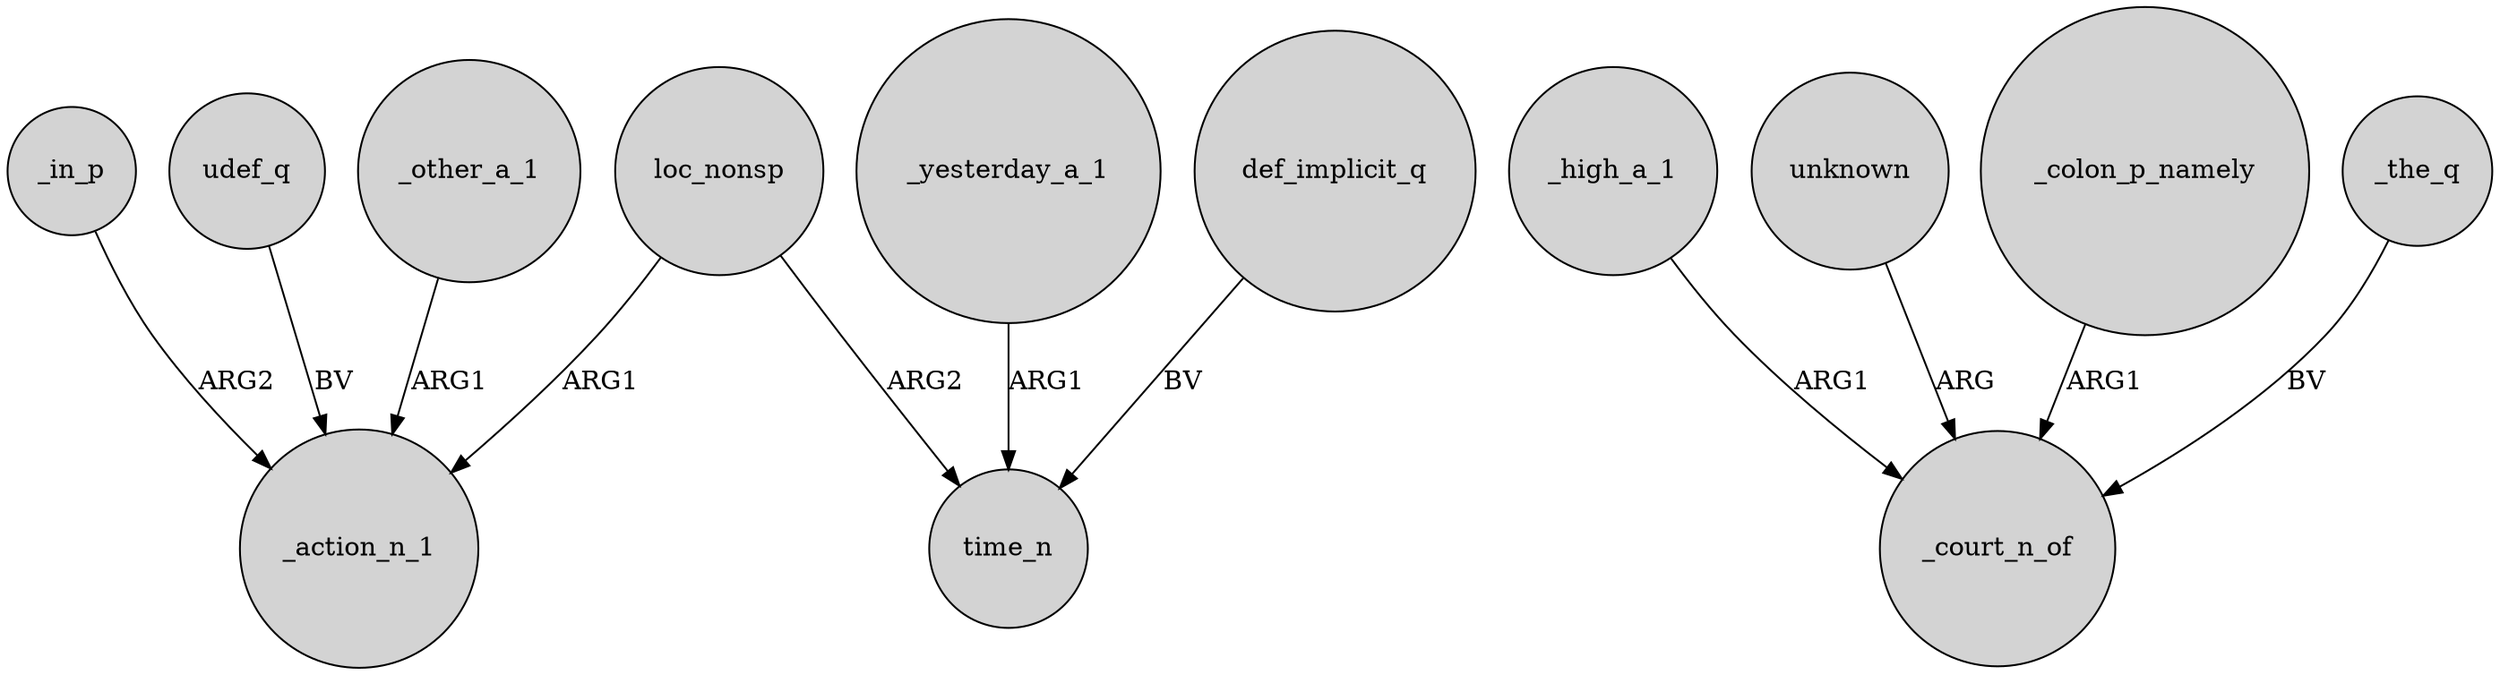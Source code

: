 digraph {
	node [shape=circle style=filled]
	loc_nonsp -> _action_n_1 [label=ARG1]
	_other_a_1 -> _action_n_1 [label=ARG1]
	_in_p -> _action_n_1 [label=ARG2]
	_yesterday_a_1 -> time_n [label=ARG1]
	_high_a_1 -> _court_n_of [label=ARG1]
	udef_q -> _action_n_1 [label=BV]
	loc_nonsp -> time_n [label=ARG2]
	unknown -> _court_n_of [label=ARG]
	_colon_p_namely -> _court_n_of [label=ARG1]
	def_implicit_q -> time_n [label=BV]
	_the_q -> _court_n_of [label=BV]
}

